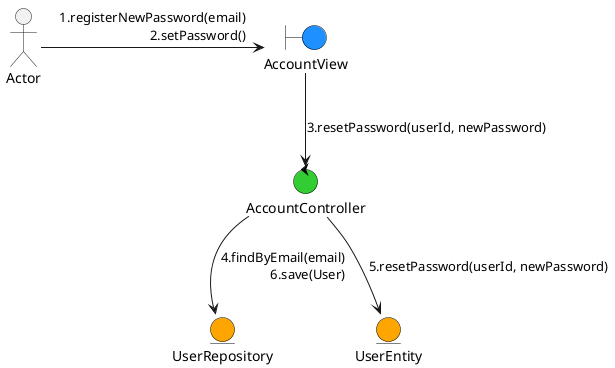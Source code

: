 @startuml SetNewPassword

skinparam boundary {
  backgroundColor DodgerBlue
  borderColor black
}

skinparam control {
  backgroundColor LimeGreen
  borderColor black
}

skinparam entity {
  backgroundColor Orange
  borderColor black
}

actor Actor
boundary AccountView
control AccountController
entity UserRepository
entity UserEntity

Actor -right-> (AccountView) : 1.registerNewPassword(email)\r 2.setPassword()
(AccountView) -down-> (AccountController) : 3.resetPassword(userId, newPassword)
(AccountController) -down-> (UserRepository) : 4.findByEmail(email)\r 6.save(User)
(AccountController) -down-> (UserEntity) : 5.resetPassword(userId, newPassword)
@enduml